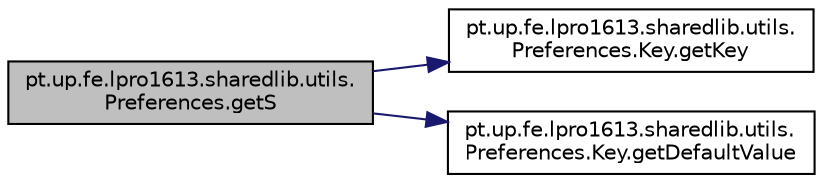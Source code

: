 digraph "pt.up.fe.lpro1613.sharedlib.utils.Preferences.getS"
{
  edge [fontname="Helvetica",fontsize="10",labelfontname="Helvetica",labelfontsize="10"];
  node [fontname="Helvetica",fontsize="10",shape=record];
  rankdir="LR";
  Node15 [label="pt.up.fe.lpro1613.sharedlib.utils.\lPreferences.getS",height=0.2,width=0.4,color="black", fillcolor="grey75", style="filled", fontcolor="black"];
  Node15 -> Node16 [color="midnightblue",fontsize="10",style="solid"];
  Node16 [label="pt.up.fe.lpro1613.sharedlib.utils.\lPreferences.Key.getKey",height=0.2,width=0.4,color="black", fillcolor="white", style="filled",URL="$interfacept_1_1up_1_1fe_1_1lpro1613_1_1sharedlib_1_1utils_1_1_preferences_1_1_key.html#af244cecb8edad1f87eaaa517c3590507"];
  Node15 -> Node17 [color="midnightblue",fontsize="10",style="solid"];
  Node17 [label="pt.up.fe.lpro1613.sharedlib.utils.\lPreferences.Key.getDefaultValue",height=0.2,width=0.4,color="black", fillcolor="white", style="filled",URL="$interfacept_1_1up_1_1fe_1_1lpro1613_1_1sharedlib_1_1utils_1_1_preferences_1_1_key.html#aa78c759626a4e04578befd149e4c7310"];
}
